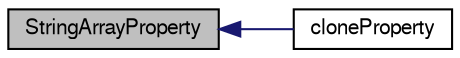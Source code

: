 digraph G
{
  edge [fontname="FreeSans",fontsize="10",labelfontname="FreeSans",labelfontsize="10"];
  node [fontname="FreeSans",fontsize="10",shape=record];
  rankdir="LR";
  Node1 [label="StringArrayProperty",height=0.2,width=0.4,color="black", fillcolor="grey75", style="filled" fontcolor="black"];
  Node1 -> Node2 [dir="back",color="midnightblue",fontsize="10",style="solid",fontname="FreeSans"];
  Node2 [label="cloneProperty",height=0.2,width=0.4,color="black", fillcolor="white", style="filled",URL="$classorg_1_1octave_1_1graphics_1_1_string_array_property.html#a7c8b8285f8124d4149314677efc793a9"];
}
